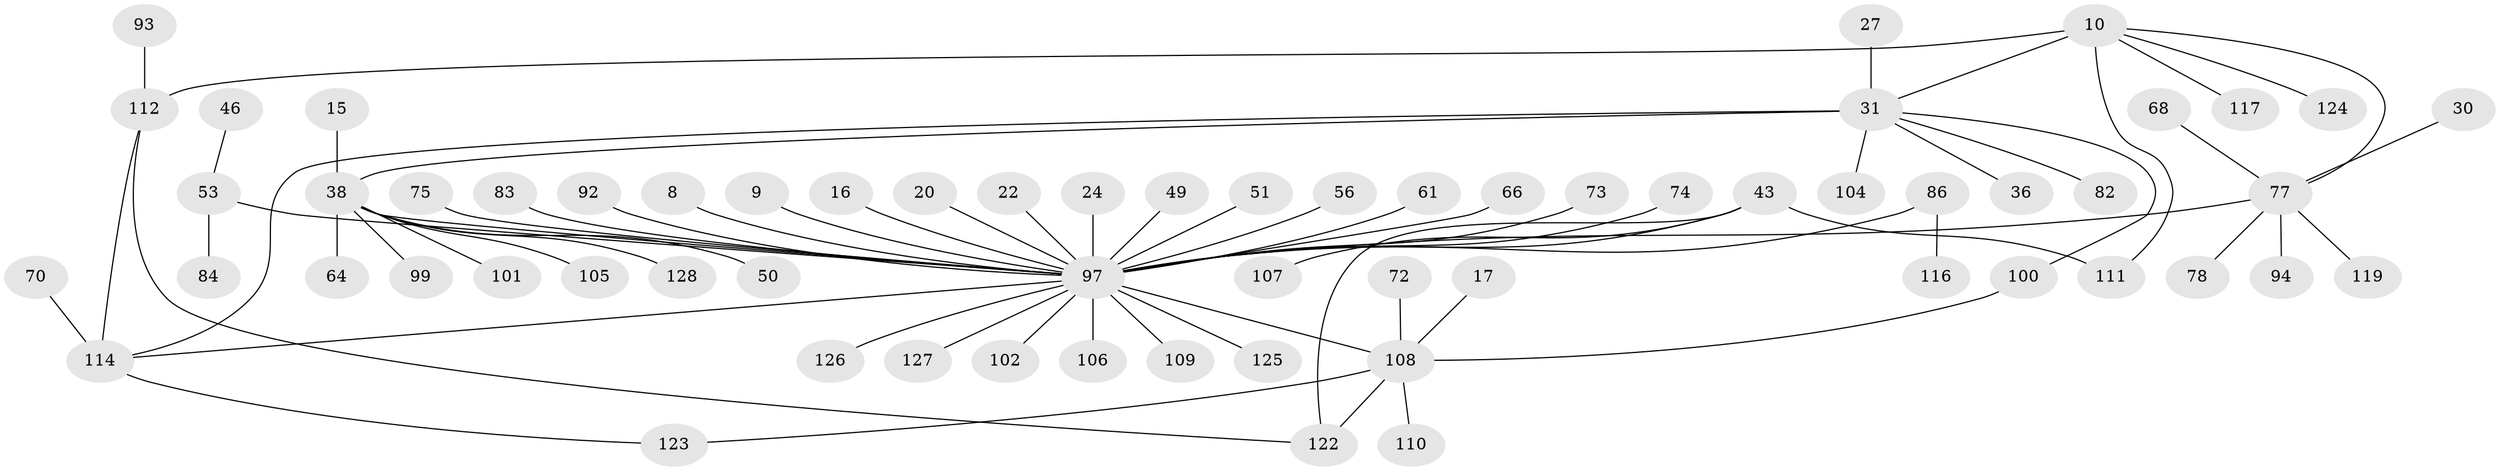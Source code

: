 // original degree distribution, {6: 0.015625, 25: 0.0078125, 7: 0.03125, 9: 0.015625, 2: 0.203125, 1: 0.5625, 8: 0.015625, 3: 0.09375, 10: 0.0078125, 4: 0.0390625, 5: 0.0078125}
// Generated by graph-tools (version 1.1) at 2025/47/03/09/25 04:47:59]
// undirected, 64 vertices, 71 edges
graph export_dot {
graph [start="1"]
  node [color=gray90,style=filled];
  8;
  9;
  10;
  15;
  16;
  17;
  20;
  22;
  24;
  27;
  30;
  31 [super="+7"];
  36;
  38 [super="+4+11"];
  43 [super="+3"];
  46;
  49;
  50;
  51;
  53 [super="+26"];
  56;
  61;
  64 [super="+29"];
  66;
  68 [super="+28"];
  70;
  72;
  73;
  74;
  75 [super="+59"];
  77 [super="+23"];
  78;
  82;
  83;
  84;
  86 [super="+58+81"];
  92;
  93 [super="+45"];
  94;
  97 [super="+13+5+2"];
  99;
  100 [super="+91"];
  101;
  102;
  104;
  105 [super="+41+55+69+87"];
  106;
  107;
  108 [super="+1+44+89"];
  109 [super="+80"];
  110;
  111 [super="+98"];
  112 [super="+39"];
  114 [super="+71+34"];
  116;
  117 [super="+113"];
  119;
  122 [super="+115+79"];
  123 [super="+62+40+88"];
  124 [super="+21"];
  125;
  126 [super="+120"];
  127 [super="+121"];
  128;
  8 -- 97;
  9 -- 97;
  10 -- 112 [weight=2];
  10 -- 77;
  10 -- 31;
  10 -- 124;
  10 -- 111;
  10 -- 117;
  15 -- 38;
  16 -- 97;
  17 -- 108;
  20 -- 97;
  22 -- 97;
  24 -- 97;
  27 -- 31;
  30 -- 77;
  31 -- 36;
  31 -- 38 [weight=2];
  31 -- 82;
  31 -- 104;
  31 -- 114;
  31 -- 100;
  38 -- 99;
  38 -- 101;
  38 -- 128;
  38 -- 50;
  38 -- 97;
  38 -- 64;
  38 -- 105;
  43 -- 107;
  43 -- 97 [weight=2];
  43 -- 122;
  43 -- 111;
  46 -- 53;
  49 -- 97;
  51 -- 97;
  53 -- 84;
  53 -- 97 [weight=3];
  56 -- 97;
  61 -- 97;
  66 -- 97;
  68 -- 77;
  70 -- 114;
  72 -- 108;
  73 -- 97;
  74 -- 97;
  75 -- 97;
  77 -- 78;
  77 -- 119;
  77 -- 94;
  77 -- 97 [weight=2];
  83 -- 97;
  86 -- 116;
  86 -- 97 [weight=2];
  92 -- 97;
  93 -- 112;
  97 -- 114 [weight=2];
  97 -- 102;
  97 -- 106;
  97 -- 108 [weight=2];
  97 -- 125;
  97 -- 109;
  97 -- 126;
  97 -- 127;
  100 -- 108;
  108 -- 110;
  108 -- 123;
  108 -- 122;
  112 -- 114;
  112 -- 122;
  114 -- 123;
}
